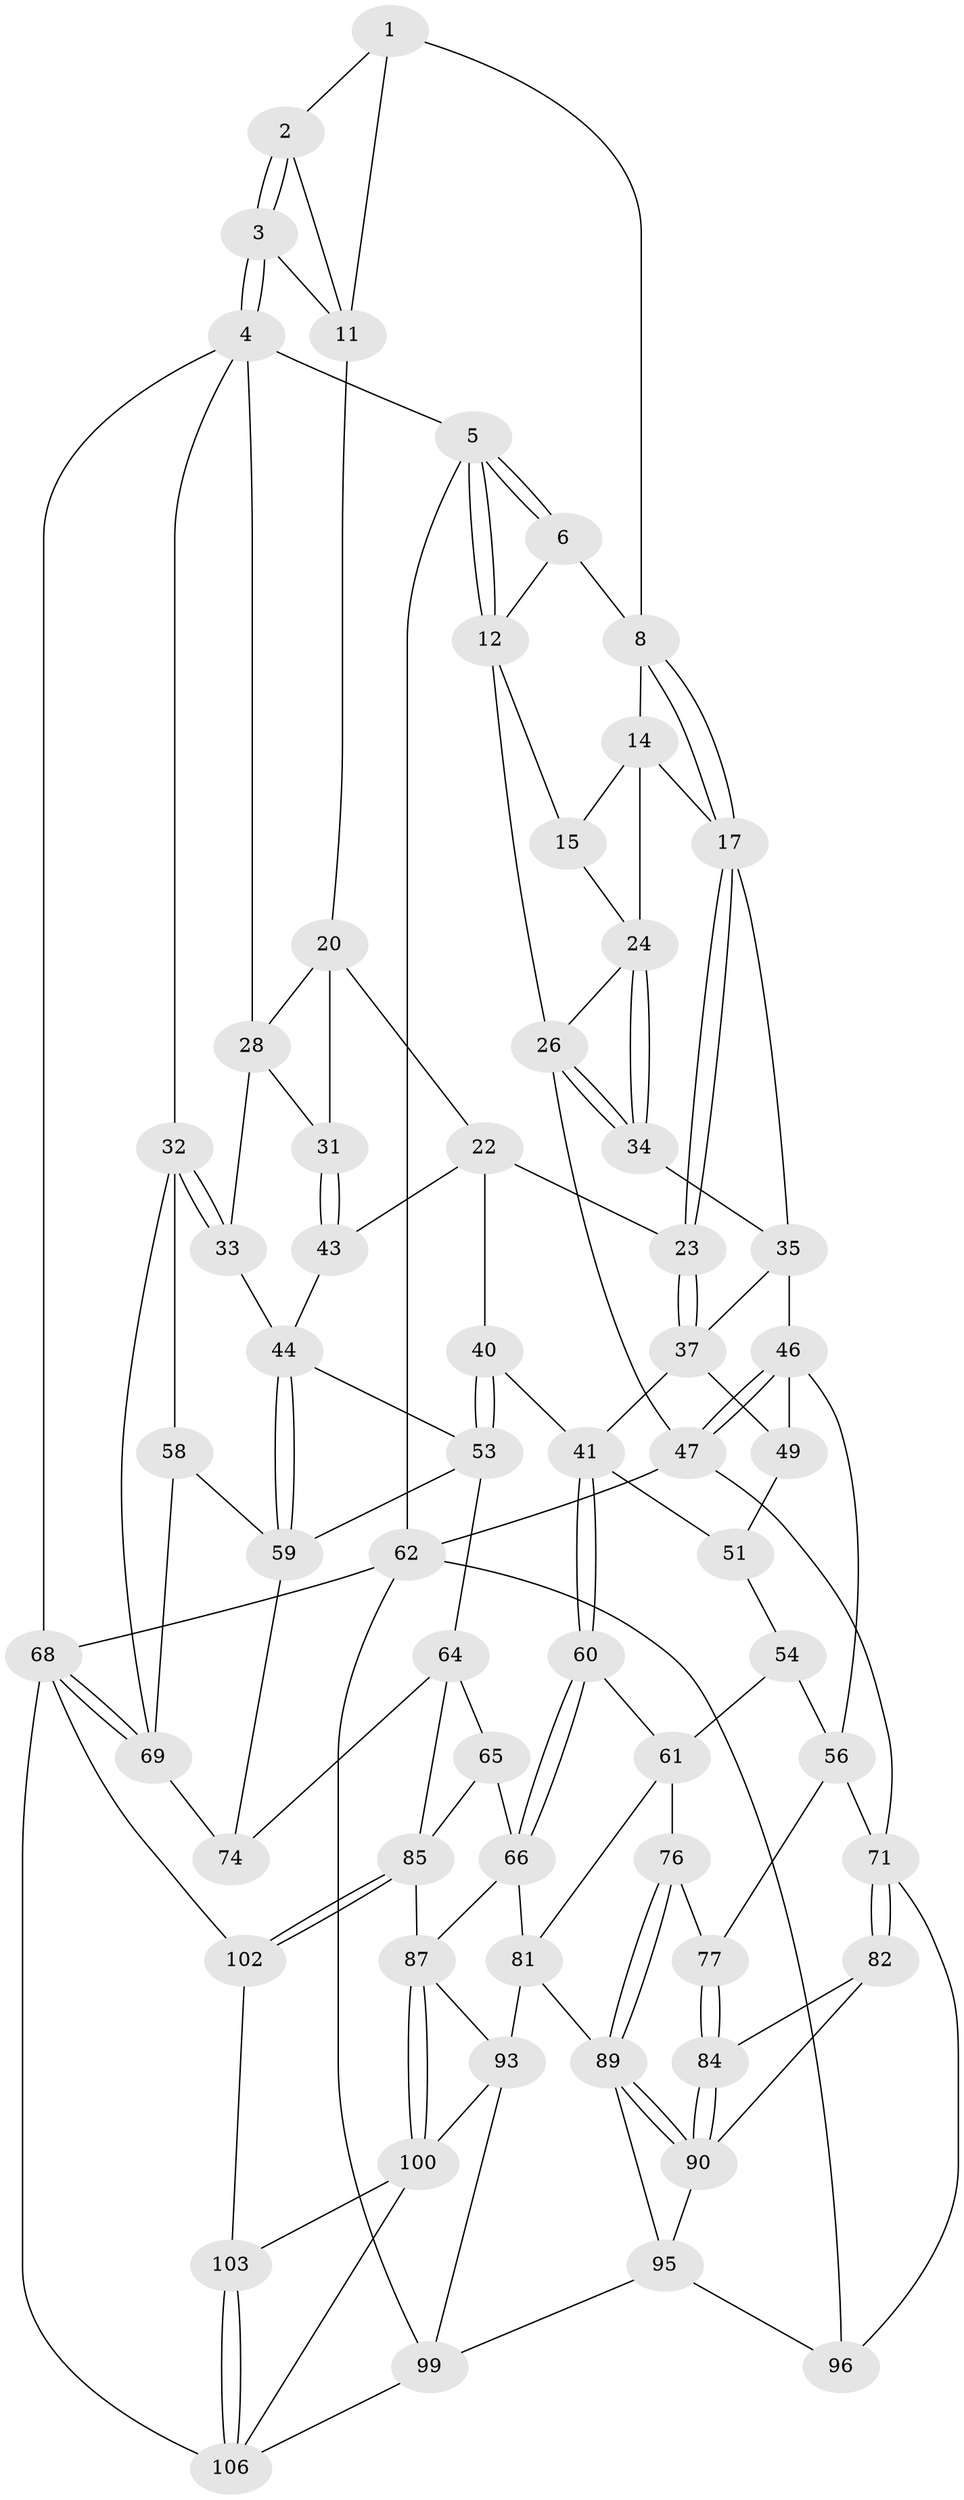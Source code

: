 // Generated by graph-tools (version 1.1) at 2025/52/02/27/25 19:52:39]
// undirected, 64 vertices, 142 edges
graph export_dot {
graph [start="1"]
  node [color=gray90,style=filled];
  1 [pos="+0.6750876879889129+0",super="+7"];
  2 [pos="+0.6847459338794739+0"];
  3 [pos="+1+0"];
  4 [pos="+1+0",super="+29"];
  5 [pos="+0+0"];
  6 [pos="+0.3973783923532159+0",super="+10"];
  8 [pos="+0.5072098614376129+0.23331808124578302",super="+9"];
  11 [pos="+0.719008122873968+0.17454284643162607",super="+16"];
  12 [pos="+0+0.14555677758128455",super="+13"];
  14 [pos="+0.2943331430074944+0.2121874364356652",super="+19"];
  15 [pos="+0.2663007487656981+0.2236348552082383"];
  17 [pos="+0.5072043503529758+0.23435962506753236",super="+18"];
  20 [pos="+0.7635043138352586+0.24495162296069364",super="+21"];
  22 [pos="+0.5470639830528248+0.2755850076974622",super="+39"];
  23 [pos="+0.523423308063266+0.25404617798236356"];
  24 [pos="+0.273798787412327+0.3235980317545914",super="+25"];
  26 [pos="+0+0.2920223076516566",super="+27"];
  28 [pos="+0.8988738039087707+0.24796626941587063",super="+30"];
  31 [pos="+0.7597510974855737+0.36001725476662577"];
  32 [pos="+1+0.4395498562154414",super="+57"];
  33 [pos="+0.9310711750723352+0.44279295423061726"];
  34 [pos="+0.23487361427905346+0.38149654593348886"];
  35 [pos="+0.4042536833368899+0.3874671330203226",super="+36"];
  37 [pos="+0.4875098664095243+0.4549066293550232",super="+38"];
  40 [pos="+0.5754606551095027+0.48909639301438684"];
  41 [pos="+0.5561883941499343+0.5067850266688381",super="+42"];
  43 [pos="+0.7570835322516474+0.4136968376068546"];
  44 [pos="+0.9093117719822191+0.4527425217306183",super="+45"];
  46 [pos="+0.25941375882733536+0.500240610583525",super="+50"];
  47 [pos="+0+0.6834465614389383",super="+48"];
  49 [pos="+0.36696560098256187+0.4903493457453989",super="+52"];
  51 [pos="+0.5302643693216741+0.49734097247179226"];
  53 [pos="+0.7722076081598266+0.4736103387455842",super="+63"];
  54 [pos="+0.4539142861551845+0.5338079134064335",super="+55"];
  56 [pos="+0.36243687290467425+0.6121790949071165",super="+70"];
  58 [pos="+0.9307950829766026+0.6263010998232822"];
  59 [pos="+0.9193976895260604+0.6229471939159393",super="+67"];
  60 [pos="+0.556357891418707+0.527087428843218"];
  61 [pos="+0.46629529031868283+0.6418526214626666",super="+75"];
  62 [pos="+0+1",super="+105"];
  64 [pos="+0.6957605171496543+0.6568644436447413",super="+79"];
  65 [pos="+0.6917382857623917+0.6584863303056872"];
  66 [pos="+0.6546472843646947+0.6626759381112624",super="+80"];
  68 [pos="+1+1",super="+101"];
  69 [pos="+1+0.8294980168468726",super="+73"];
  71 [pos="+0.11875203539787091+0.7043834343487322",super="+72"];
  74 [pos="+0.8734399568499505+0.8071409794551403"];
  76 [pos="+0.3578332802147143+0.7349642860757626"];
  77 [pos="+0.3574207356738587+0.7346128250327518",super="+78"];
  81 [pos="+0.5126029662602869+0.7152890004290533",super="+91"];
  82 [pos="+0.1795839423777071+0.7246469430170801",super="+83"];
  84 [pos="+0.306458362725521+0.7856868735156837"];
  85 [pos="+0.827242459251928+0.8465311973122883",super="+86"];
  87 [pos="+0.6814995183417583+0.8567749951977203",super="+88"];
  89 [pos="+0.4210875549632505+0.8263918500036045",super="+92"];
  90 [pos="+0.3033524476435591+0.792856951328906",super="+94"];
  93 [pos="+0.5540184174400337+0.8136684388071324",super="+98"];
  95 [pos="+0.28648282510337336+0.9255015368618771",super="+97"];
  96 [pos="+0.12002856775213683+0.8134783144138256"];
  99 [pos="+0.39970598272332886+1",super="+108"];
  100 [pos="+0.6731290218054448+0.8699441465345307",super="+104"];
  102 [pos="+0.8272570541544898+0.8482195536089963"];
  103 [pos="+0.8188879050559777+0.8960155951862204"];
  106 [pos="+0.9794135374332186+1",super="+107"];
  1 -- 2;
  1 -- 8;
  1 -- 11;
  2 -- 3;
  2 -- 3;
  2 -- 11;
  3 -- 4;
  3 -- 4;
  3 -- 11;
  4 -- 5;
  4 -- 68;
  4 -- 32;
  4 -- 28;
  5 -- 6;
  5 -- 6;
  5 -- 12;
  5 -- 12;
  5 -- 62;
  6 -- 12;
  6 -- 8;
  8 -- 17;
  8 -- 17;
  8 -- 14;
  11 -- 20;
  12 -- 26;
  12 -- 15;
  14 -- 15;
  14 -- 24;
  14 -- 17;
  15 -- 24;
  17 -- 23;
  17 -- 23;
  17 -- 35;
  20 -- 28;
  20 -- 22;
  20 -- 31;
  22 -- 23;
  22 -- 40;
  22 -- 43;
  23 -- 37;
  23 -- 37;
  24 -- 34;
  24 -- 34;
  24 -- 26;
  26 -- 34;
  26 -- 34;
  26 -- 47;
  28 -- 33;
  28 -- 31;
  31 -- 43;
  31 -- 43;
  32 -- 33;
  32 -- 33;
  32 -- 58;
  32 -- 69;
  33 -- 44;
  34 -- 35;
  35 -- 46;
  35 -- 37;
  37 -- 41;
  37 -- 49;
  40 -- 41;
  40 -- 53;
  40 -- 53;
  41 -- 60;
  41 -- 60;
  41 -- 51;
  43 -- 44;
  44 -- 59;
  44 -- 59;
  44 -- 53;
  46 -- 47;
  46 -- 47;
  46 -- 56;
  46 -- 49;
  47 -- 62;
  47 -- 71;
  49 -- 51;
  51 -- 54;
  53 -- 64;
  53 -- 59;
  54 -- 56;
  54 -- 61;
  56 -- 77;
  56 -- 71;
  58 -- 59;
  58 -- 69;
  59 -- 74;
  60 -- 61;
  60 -- 66;
  60 -- 66;
  61 -- 81;
  61 -- 76;
  62 -- 68;
  62 -- 96;
  62 -- 99;
  64 -- 65;
  64 -- 74;
  64 -- 85;
  65 -- 66;
  65 -- 85;
  66 -- 81;
  66 -- 87;
  68 -- 69;
  68 -- 69;
  68 -- 106;
  68 -- 102;
  69 -- 74;
  71 -- 82;
  71 -- 82;
  71 -- 96;
  76 -- 77;
  76 -- 89;
  76 -- 89;
  77 -- 84;
  77 -- 84;
  81 -- 93;
  81 -- 89;
  82 -- 90;
  82 -- 84;
  84 -- 90;
  84 -- 90;
  85 -- 102;
  85 -- 102;
  85 -- 87;
  87 -- 100;
  87 -- 100;
  87 -- 93;
  89 -- 90;
  89 -- 90;
  89 -- 95;
  90 -- 95;
  93 -- 99;
  93 -- 100;
  95 -- 96;
  95 -- 99;
  99 -- 106;
  100 -- 103;
  100 -- 106;
  102 -- 103;
  103 -- 106;
  103 -- 106;
}
